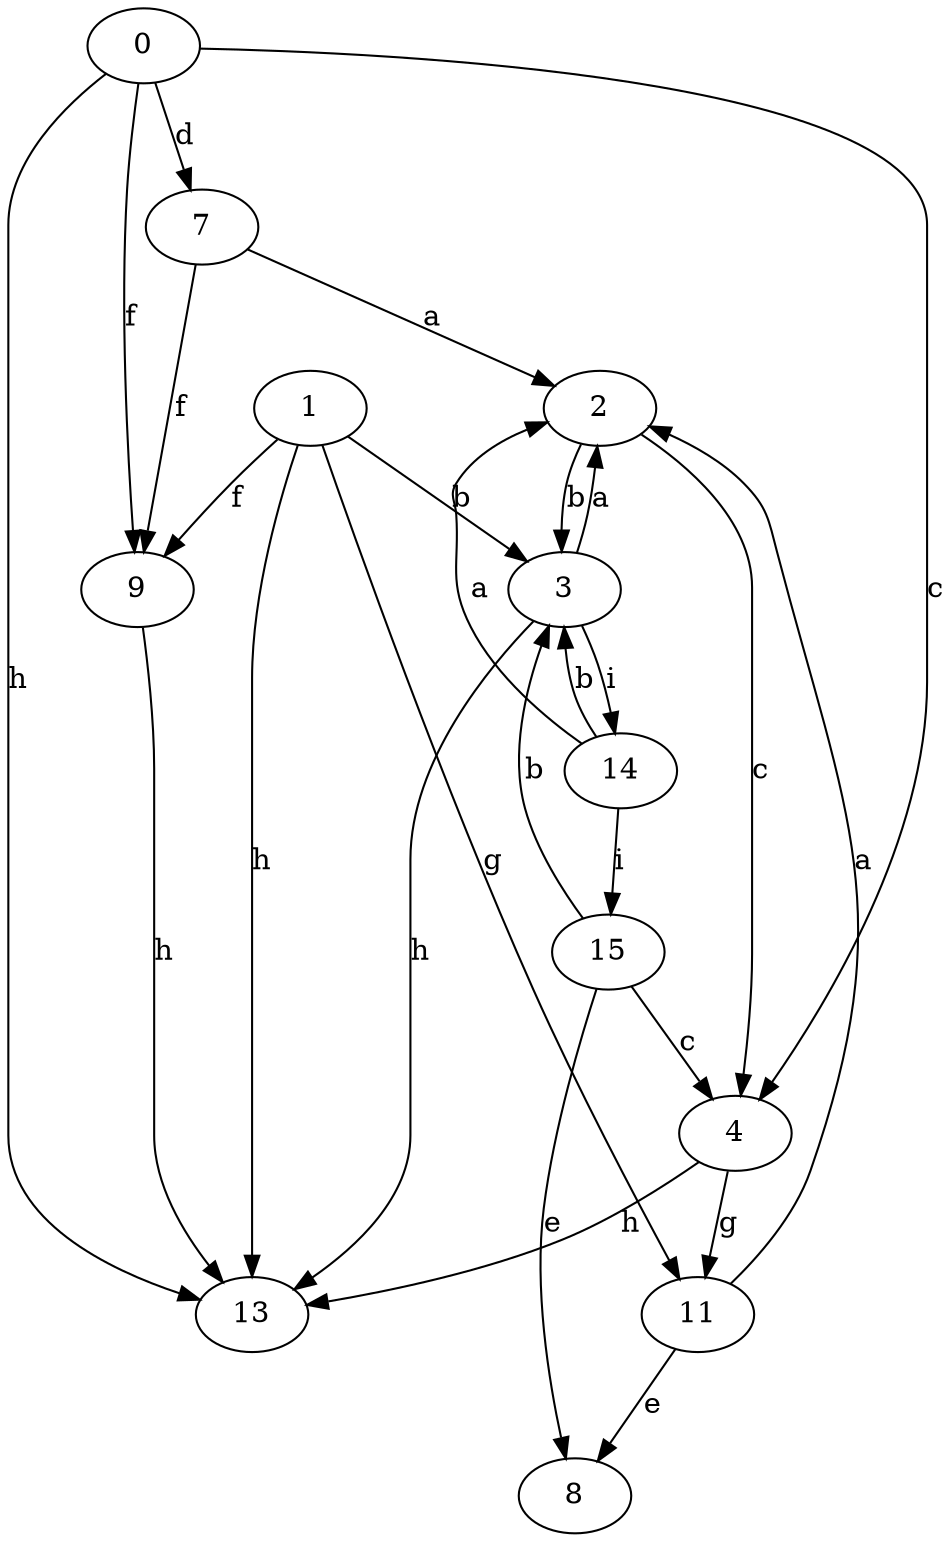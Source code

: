strict digraph  {
2;
3;
4;
7;
8;
0;
9;
11;
1;
13;
14;
15;
2 -> 3  [label=b];
2 -> 4  [label=c];
3 -> 2  [label=a];
3 -> 13  [label=h];
3 -> 14  [label=i];
4 -> 11  [label=g];
4 -> 13  [label=h];
7 -> 2  [label=a];
7 -> 9  [label=f];
0 -> 4  [label=c];
0 -> 7  [label=d];
0 -> 9  [label=f];
0 -> 13  [label=h];
9 -> 13  [label=h];
11 -> 2  [label=a];
11 -> 8  [label=e];
1 -> 3  [label=b];
1 -> 9  [label=f];
1 -> 11  [label=g];
1 -> 13  [label=h];
14 -> 2  [label=a];
14 -> 3  [label=b];
14 -> 15  [label=i];
15 -> 3  [label=b];
15 -> 4  [label=c];
15 -> 8  [label=e];
}
